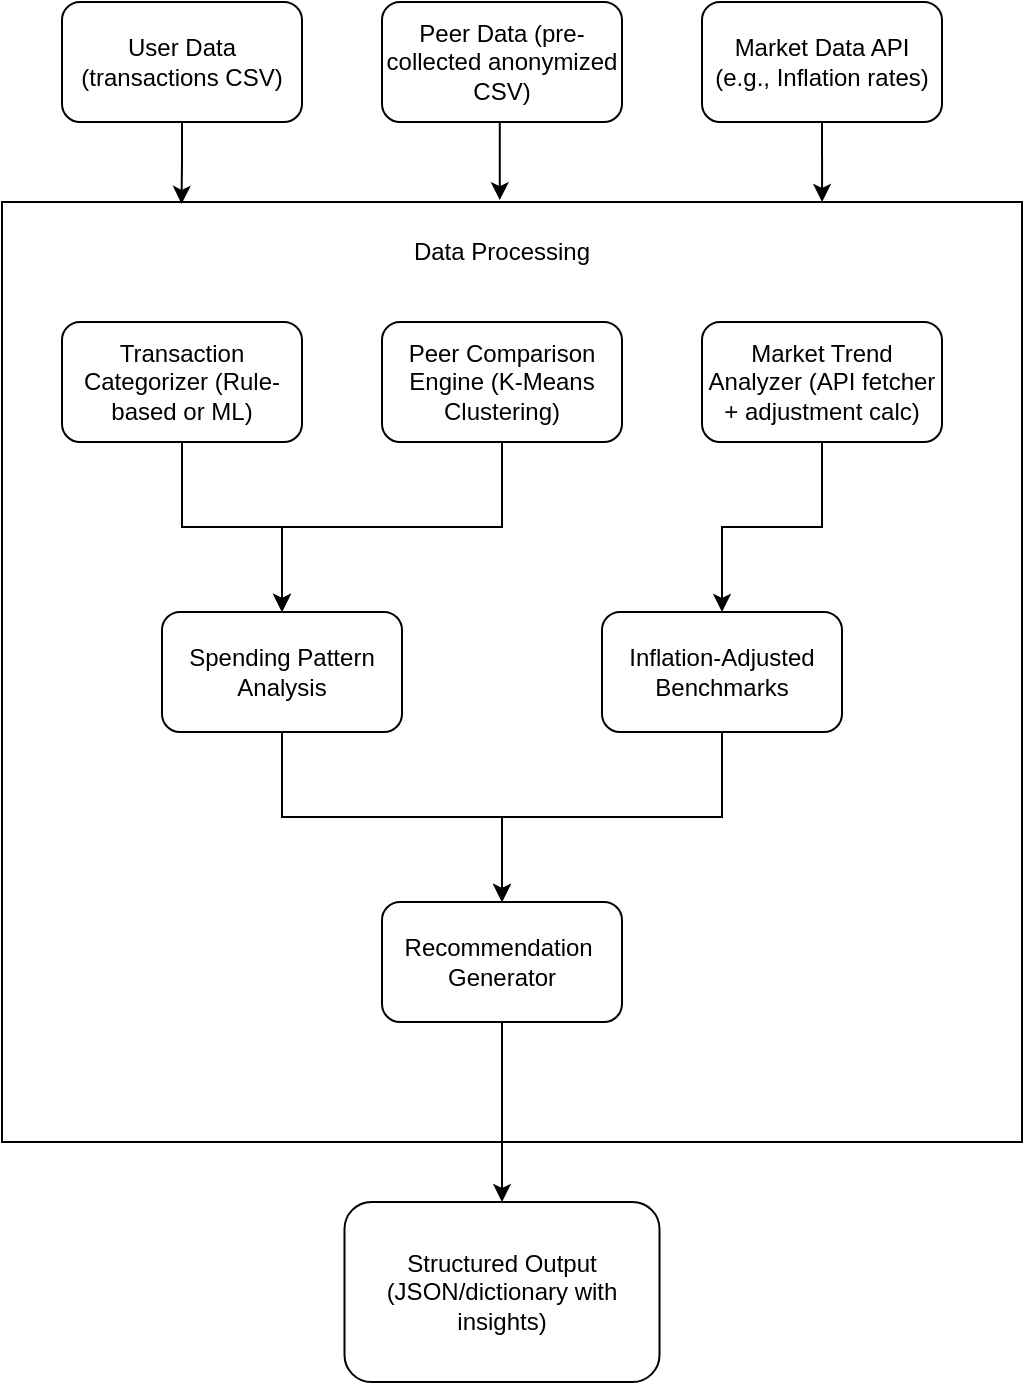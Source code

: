 <mxfile version="22.1.21" type="device">
  <diagram id="C5RBs43oDa-KdzZeNtuy" name="Page-1">
    <mxGraphModel dx="738" dy="821" grid="1" gridSize="10" guides="1" tooltips="1" connect="1" arrows="1" fold="1" page="1" pageScale="1" pageWidth="827" pageHeight="1169" math="0" shadow="0">
      <root>
        <mxCell id="WIyWlLk6GJQsqaUBKTNV-0" />
        <mxCell id="WIyWlLk6GJQsqaUBKTNV-1" parent="WIyWlLk6GJQsqaUBKTNV-0" />
        <mxCell id="dI0bmMLSZPAImDIH7HAx-0" value="User Data (transactions CSV)" style="rounded=1;whiteSpace=wrap;html=1;" parent="WIyWlLk6GJQsqaUBKTNV-1" vertex="1">
          <mxGeometry x="110" y="90" width="120" height="60" as="geometry" />
        </mxCell>
        <mxCell id="WcZId6oUYf4qufTKCIpf-0" value="Peer Data (pre-collected anonymized CSV)" style="rounded=1;whiteSpace=wrap;html=1;" vertex="1" parent="WIyWlLk6GJQsqaUBKTNV-1">
          <mxGeometry x="270" y="90" width="120" height="60" as="geometry" />
        </mxCell>
        <mxCell id="WcZId6oUYf4qufTKCIpf-1" value="Market Data API&lt;br&gt;(e.g., Inflation rates)" style="rounded=1;whiteSpace=wrap;html=1;" vertex="1" parent="WIyWlLk6GJQsqaUBKTNV-1">
          <mxGeometry x="430" y="90" width="120" height="60" as="geometry" />
        </mxCell>
        <mxCell id="WcZId6oUYf4qufTKCIpf-2" value="" style="rounded=0;whiteSpace=wrap;html=1;" vertex="1" parent="WIyWlLk6GJQsqaUBKTNV-1">
          <mxGeometry x="80" y="190" width="510" height="470" as="geometry" />
        </mxCell>
        <mxCell id="WcZId6oUYf4qufTKCIpf-18" style="edgeStyle=orthogonalEdgeStyle;rounded=0;orthogonalLoop=1;jettySize=auto;html=1;exitX=0.5;exitY=1;exitDx=0;exitDy=0;" edge="1" parent="WIyWlLk6GJQsqaUBKTNV-1" source="WcZId6oUYf4qufTKCIpf-3" target="WcZId6oUYf4qufTKCIpf-13">
          <mxGeometry relative="1" as="geometry" />
        </mxCell>
        <mxCell id="WcZId6oUYf4qufTKCIpf-3" value="Transaction Categorizer (Rule-based or ML)" style="rounded=1;whiteSpace=wrap;html=1;" vertex="1" parent="WIyWlLk6GJQsqaUBKTNV-1">
          <mxGeometry x="110" y="250" width="120" height="60" as="geometry" />
        </mxCell>
        <mxCell id="WcZId6oUYf4qufTKCIpf-19" style="edgeStyle=orthogonalEdgeStyle;rounded=0;orthogonalLoop=1;jettySize=auto;html=1;entryX=0.5;entryY=0;entryDx=0;entryDy=0;" edge="1" parent="WIyWlLk6GJQsqaUBKTNV-1" source="WcZId6oUYf4qufTKCIpf-4" target="WcZId6oUYf4qufTKCIpf-13">
          <mxGeometry relative="1" as="geometry" />
        </mxCell>
        <mxCell id="WcZId6oUYf4qufTKCIpf-4" value="Peer Comparison Engine (K-Means Clustering)" style="rounded=1;whiteSpace=wrap;html=1;" vertex="1" parent="WIyWlLk6GJQsqaUBKTNV-1">
          <mxGeometry x="270" y="250" width="120" height="60" as="geometry" />
        </mxCell>
        <mxCell id="WcZId6oUYf4qufTKCIpf-20" style="edgeStyle=orthogonalEdgeStyle;rounded=0;orthogonalLoop=1;jettySize=auto;html=1;" edge="1" parent="WIyWlLk6GJQsqaUBKTNV-1" source="WcZId6oUYf4qufTKCIpf-5" target="WcZId6oUYf4qufTKCIpf-14">
          <mxGeometry relative="1" as="geometry" />
        </mxCell>
        <mxCell id="WcZId6oUYf4qufTKCIpf-5" value="Market Trend Analyzer (API fetcher + adjustment calc)" style="rounded=1;whiteSpace=wrap;html=1;" vertex="1" parent="WIyWlLk6GJQsqaUBKTNV-1">
          <mxGeometry x="430" y="250" width="120" height="60" as="geometry" />
        </mxCell>
        <mxCell id="WcZId6oUYf4qufTKCIpf-9" style="edgeStyle=orthogonalEdgeStyle;rounded=0;orthogonalLoop=1;jettySize=auto;html=1;exitX=0.5;exitY=1;exitDx=0;exitDy=0;entryX=0.176;entryY=0.002;entryDx=0;entryDy=0;entryPerimeter=0;" edge="1" parent="WIyWlLk6GJQsqaUBKTNV-1" source="dI0bmMLSZPAImDIH7HAx-0" target="WcZId6oUYf4qufTKCIpf-2">
          <mxGeometry relative="1" as="geometry" />
        </mxCell>
        <mxCell id="WcZId6oUYf4qufTKCIpf-10" style="edgeStyle=orthogonalEdgeStyle;rounded=0;orthogonalLoop=1;jettySize=auto;html=1;exitX=0.5;exitY=1;exitDx=0;exitDy=0;entryX=0.488;entryY=-0.002;entryDx=0;entryDy=0;entryPerimeter=0;" edge="1" parent="WIyWlLk6GJQsqaUBKTNV-1" source="WcZId6oUYf4qufTKCIpf-0" target="WcZId6oUYf4qufTKCIpf-2">
          <mxGeometry relative="1" as="geometry" />
        </mxCell>
        <mxCell id="WcZId6oUYf4qufTKCIpf-11" style="edgeStyle=orthogonalEdgeStyle;rounded=0;orthogonalLoop=1;jettySize=auto;html=1;exitX=0.5;exitY=1;exitDx=0;exitDy=0;entryX=0.804;entryY=0;entryDx=0;entryDy=0;entryPerimeter=0;" edge="1" parent="WIyWlLk6GJQsqaUBKTNV-1" source="WcZId6oUYf4qufTKCIpf-1" target="WcZId6oUYf4qufTKCIpf-2">
          <mxGeometry relative="1" as="geometry" />
        </mxCell>
        <mxCell id="WcZId6oUYf4qufTKCIpf-12" value="Data Processing" style="text;strokeColor=none;fillColor=none;align=center;verticalAlign=middle;spacingLeft=4;spacingRight=4;overflow=hidden;points=[[0,0.5],[1,0.5]];portConstraint=eastwest;rotatable=0;whiteSpace=wrap;html=1;" vertex="1" parent="WIyWlLk6GJQsqaUBKTNV-1">
          <mxGeometry x="270" y="200" width="120" height="30" as="geometry" />
        </mxCell>
        <mxCell id="WcZId6oUYf4qufTKCIpf-21" style="edgeStyle=orthogonalEdgeStyle;rounded=0;orthogonalLoop=1;jettySize=auto;html=1;entryX=0.5;entryY=0;entryDx=0;entryDy=0;" edge="1" parent="WIyWlLk6GJQsqaUBKTNV-1" source="WcZId6oUYf4qufTKCIpf-13" target="WcZId6oUYf4qufTKCIpf-15">
          <mxGeometry relative="1" as="geometry" />
        </mxCell>
        <mxCell id="WcZId6oUYf4qufTKCIpf-13" value="Spending Pattern Analysis" style="rounded=1;whiteSpace=wrap;html=1;" vertex="1" parent="WIyWlLk6GJQsqaUBKTNV-1">
          <mxGeometry x="160" y="395" width="120" height="60" as="geometry" />
        </mxCell>
        <mxCell id="WcZId6oUYf4qufTKCIpf-23" style="edgeStyle=orthogonalEdgeStyle;rounded=0;orthogonalLoop=1;jettySize=auto;html=1;exitX=0.5;exitY=1;exitDx=0;exitDy=0;entryX=0.5;entryY=0;entryDx=0;entryDy=0;" edge="1" parent="WIyWlLk6GJQsqaUBKTNV-1" source="WcZId6oUYf4qufTKCIpf-14" target="WcZId6oUYf4qufTKCIpf-15">
          <mxGeometry relative="1" as="geometry" />
        </mxCell>
        <mxCell id="WcZId6oUYf4qufTKCIpf-14" value="Inflation-Adjusted Benchmarks" style="rounded=1;whiteSpace=wrap;html=1;" vertex="1" parent="WIyWlLk6GJQsqaUBKTNV-1">
          <mxGeometry x="380" y="395" width="120" height="60" as="geometry" />
        </mxCell>
        <mxCell id="WcZId6oUYf4qufTKCIpf-24" style="edgeStyle=orthogonalEdgeStyle;rounded=0;orthogonalLoop=1;jettySize=auto;html=1;exitX=0.5;exitY=1;exitDx=0;exitDy=0;entryX=0.5;entryY=0;entryDx=0;entryDy=0;" edge="1" parent="WIyWlLk6GJQsqaUBKTNV-1" source="WcZId6oUYf4qufTKCIpf-15" target="WcZId6oUYf4qufTKCIpf-16">
          <mxGeometry relative="1" as="geometry" />
        </mxCell>
        <mxCell id="WcZId6oUYf4qufTKCIpf-15" value="Recommendation&amp;nbsp; Generator" style="rounded=1;whiteSpace=wrap;html=1;" vertex="1" parent="WIyWlLk6GJQsqaUBKTNV-1">
          <mxGeometry x="270" y="540" width="120" height="60" as="geometry" />
        </mxCell>
        <mxCell id="WcZId6oUYf4qufTKCIpf-16" value="Structured Output (JSON/dictionary with insights)" style="rounded=1;whiteSpace=wrap;html=1;" vertex="1" parent="WIyWlLk6GJQsqaUBKTNV-1">
          <mxGeometry x="251.25" y="690" width="157.5" height="90" as="geometry" />
        </mxCell>
      </root>
    </mxGraphModel>
  </diagram>
</mxfile>
